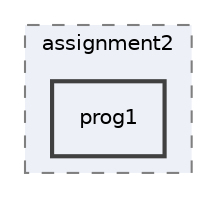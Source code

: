 digraph "/home/diogo/Universidade/Mestrado/1ºAno/2ºSemestre/CLE/CLE_T3G3/assignment2/prog1"
{
 // LATEX_PDF_SIZE
  edge [fontname="Helvetica",fontsize="10",labelfontname="Helvetica",labelfontsize="10"];
  node [fontname="Helvetica",fontsize="10",shape=record];
  compound=true
  subgraph clusterdir_23008a394111e2da4e52ce6dea7639d8 {
    graph [ bgcolor="#edf0f7", pencolor="grey50", style="filled,dashed,", label="assignment2", fontname="Helvetica", fontsize="10", URL="dir_23008a394111e2da4e52ce6dea7639d8.html"]
  dir_a3801395f89ee9224f4d5313e8904566 [shape=box, label="prog1", style="filled,bold,", fillcolor="#edf0f7", color="grey25", URL="dir_a3801395f89ee9224f4d5313e8904566.html"];
  }
}
